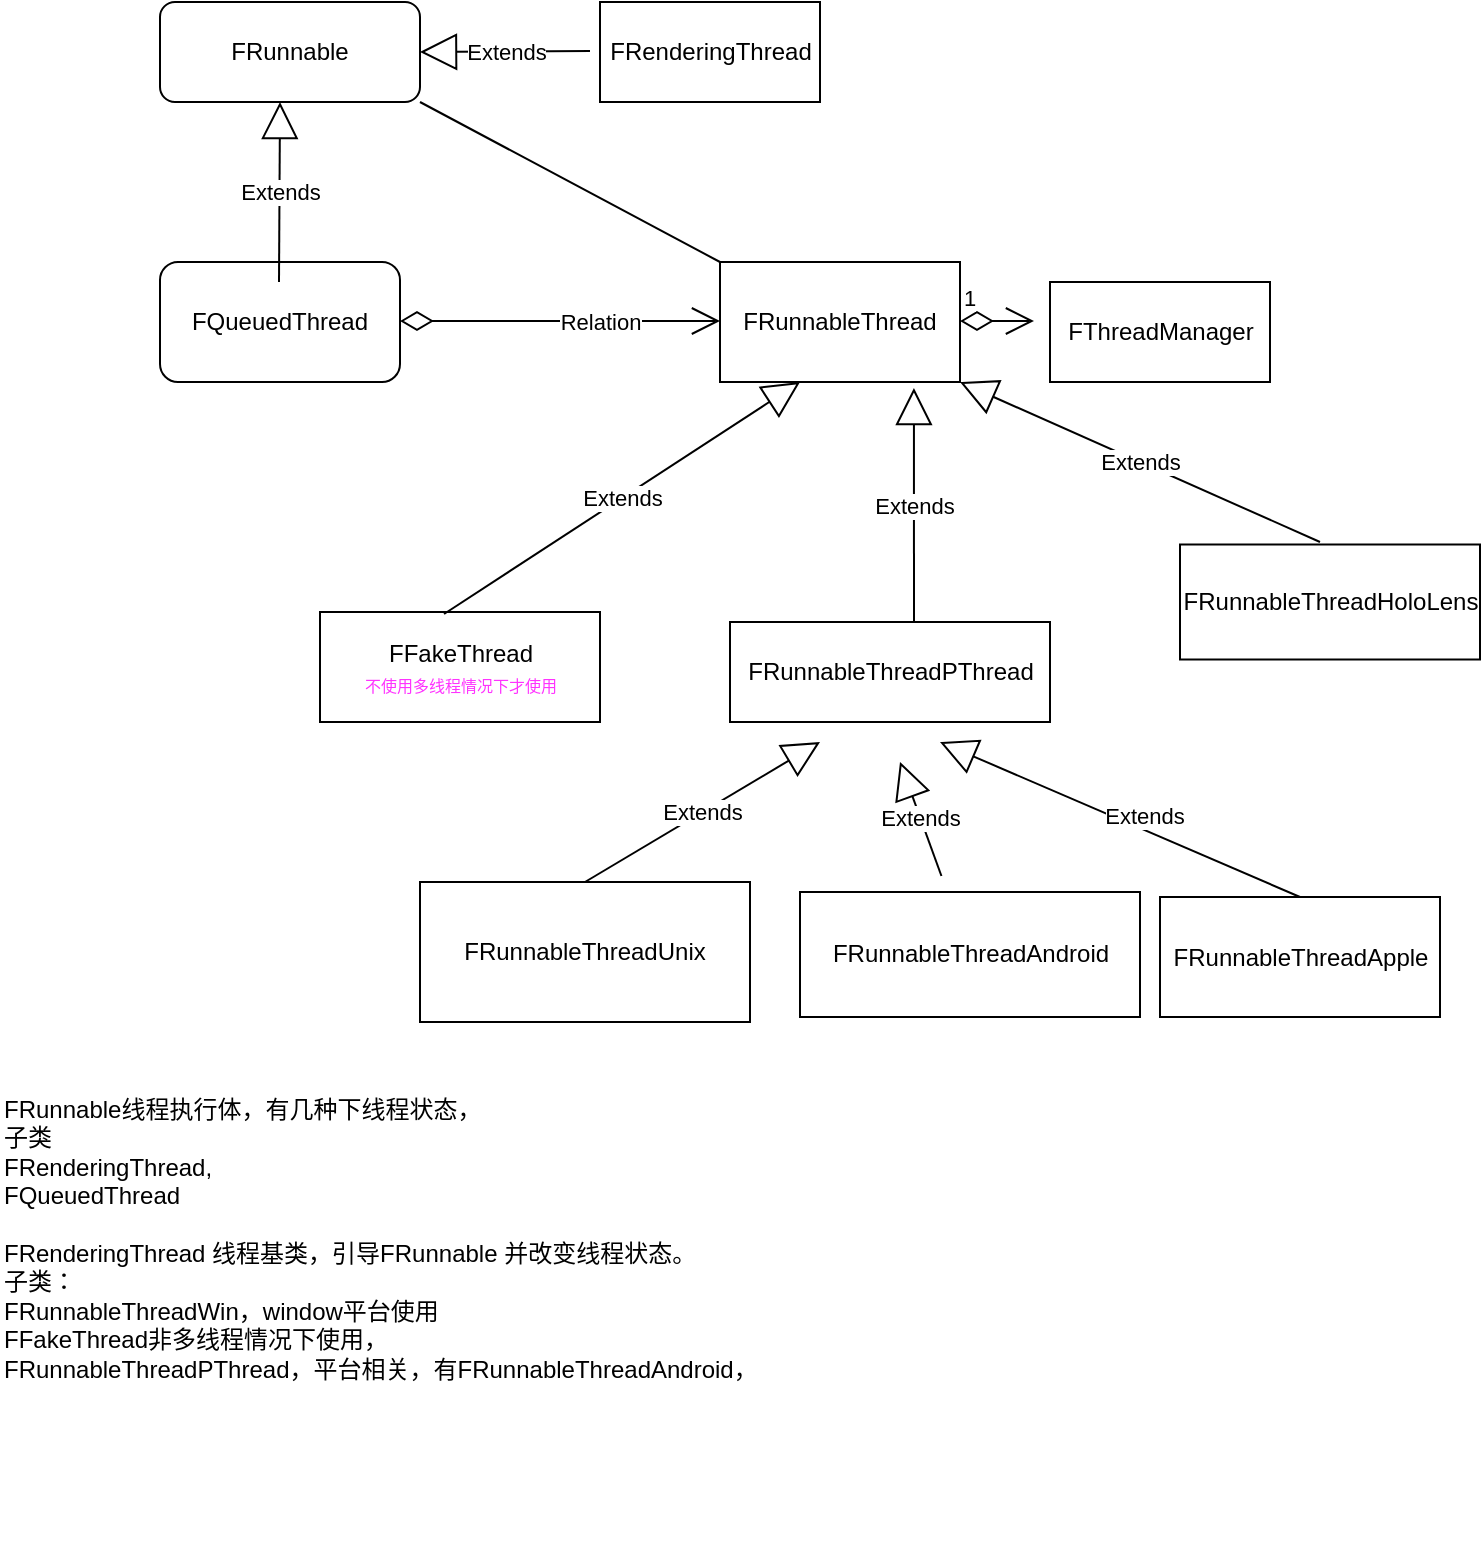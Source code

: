 <mxfile version="15.3.4" type="github">
  <diagram id="5KZ0ZVmHSSi7vN0LWAgk" name="Page-1">
    <mxGraphModel dx="1422" dy="762" grid="1" gridSize="10" guides="1" tooltips="1" connect="1" arrows="1" fold="1" page="1" pageScale="1" pageWidth="850" pageHeight="1100" math="0" shadow="0">
      <root>
        <mxCell id="0" />
        <mxCell id="1" parent="0" />
        <mxCell id="Va2hPkyqXW4dqxcvswAF-1" value="FRunnable" style="rounded=1;whiteSpace=wrap;html=1;hachureGap=4;pointerEvents=0;" parent="1" vertex="1">
          <mxGeometry x="130" y="50" width="130" height="50" as="geometry" />
        </mxCell>
        <mxCell id="Va2hPkyqXW4dqxcvswAF-3" value="FQueuedThread" style="whiteSpace=wrap;html=1;rounded=1;hachureGap=4;" parent="1" vertex="1">
          <mxGeometry x="130" y="180" width="120" height="60" as="geometry" />
        </mxCell>
        <mxCell id="Va2hPkyqXW4dqxcvswAF-14" value="FRunnableThread" style="rounded=0;whiteSpace=wrap;html=1;hachureGap=4;pointerEvents=0;" parent="1" vertex="1">
          <mxGeometry x="410" y="180" width="120" height="60" as="geometry" />
        </mxCell>
        <mxCell id="Va2hPkyqXW4dqxcvswAF-22" value="Relation" style="endArrow=open;html=1;endSize=12;startArrow=diamondThin;startSize=14;startFill=0;edgeStyle=orthogonalEdgeStyle;sourcePerimeterSpacing=8;targetPerimeterSpacing=8;" parent="1" edge="1">
          <mxGeometry x="0.25" relative="1" as="geometry">
            <mxPoint x="250" y="209.5" as="sourcePoint" />
            <mxPoint x="410" y="209.5" as="targetPoint" />
            <mxPoint as="offset" />
          </mxGeometry>
        </mxCell>
        <mxCell id="Va2hPkyqXW4dqxcvswAF-25" value="Extends" style="endArrow=block;endSize=16;endFill=0;html=1;sourcePerimeterSpacing=8;targetPerimeterSpacing=8;" parent="1" edge="1">
          <mxGeometry width="160" relative="1" as="geometry">
            <mxPoint x="189.5" y="190" as="sourcePoint" />
            <mxPoint x="190" y="100" as="targetPoint" />
          </mxGeometry>
        </mxCell>
        <mxCell id="Va2hPkyqXW4dqxcvswAF-27" value="Extends" style="endArrow=block;endSize=16;endFill=0;html=1;sourcePerimeterSpacing=8;targetPerimeterSpacing=8;entryX=1;entryY=0.5;entryDx=0;entryDy=0;" parent="1" target="Va2hPkyqXW4dqxcvswAF-1" edge="1">
          <mxGeometry width="160" relative="1" as="geometry">
            <mxPoint x="345" y="74.5" as="sourcePoint" />
            <mxPoint x="505" y="74.5" as="targetPoint" />
          </mxGeometry>
        </mxCell>
        <mxCell id="Va2hPkyqXW4dqxcvswAF-28" value="FRenderingThread" style="html=1;hachureGap=4;pointerEvents=0;" parent="1" vertex="1">
          <mxGeometry x="350" y="50" width="110" height="50" as="geometry" />
        </mxCell>
        <mxCell id="Va2hPkyqXW4dqxcvswAF-29" value="FRunnable线程执行体，有几种下线程状态，&lt;br&gt;子类&lt;br&gt;FRenderingThread,&lt;br&gt;&lt;span style=&quot;text-align: center&quot;&gt;FQueuedThread&lt;/span&gt;&lt;br&gt;&lt;br&gt;&lt;span style=&quot;text-align: center&quot;&gt;FRenderingThread 线程基类，引导FRunnable 并改变线程状态。&lt;br&gt;子类：&lt;br&gt;FRunnableThreadWin，&lt;/span&gt;&lt;span style=&quot;text-align: center&quot;&gt;window平台使用&lt;/span&gt;&lt;span style=&quot;text-align: center&quot;&gt;&lt;br&gt;&lt;/span&gt;&lt;span style=&quot;text-align: center&quot;&gt;FFakeThread非多线程情况下使用，&lt;br&gt;&lt;/span&gt;&lt;span style=&quot;text-align: center&quot;&gt;FRunnableThreadPThread，平台相关，有&lt;/span&gt;&lt;span style=&quot;text-align: center&quot;&gt;FRunnableThreadAndroid&lt;/span&gt;&lt;span style=&quot;text-align: center&quot;&gt;，&lt;/span&gt;&lt;span style=&quot;text-align: center&quot;&gt;&lt;br&gt;&lt;/span&gt;" style="text;html=1;strokeColor=none;fillColor=none;align=left;verticalAlign=top;whiteSpace=wrap;rounded=0;hachureGap=4;pointerEvents=0;horizontal=1;" parent="1" vertex="1">
          <mxGeometry x="50" y="590" width="460" height="230" as="geometry" />
        </mxCell>
        <mxCell id="Va2hPkyqXW4dqxcvswAF-31" value="" style="endArrow=none;html=1;startSize=14;endSize=14;sourcePerimeterSpacing=8;targetPerimeterSpacing=8;exitX=0;exitY=0;exitDx=0;exitDy=0;" parent="1" source="Va2hPkyqXW4dqxcvswAF-14" edge="1">
          <mxGeometry width="50" height="50" relative="1" as="geometry">
            <mxPoint x="330" y="170" as="sourcePoint" />
            <mxPoint x="260" y="100" as="targetPoint" />
          </mxGeometry>
        </mxCell>
        <mxCell id="pEPiHS6GOgjcZePiM0A9-1" value="1" style="endArrow=open;html=1;endSize=12;startArrow=diamondThin;startSize=14;startFill=0;edgeStyle=orthogonalEdgeStyle;align=left;verticalAlign=bottom;sourcePerimeterSpacing=8;targetPerimeterSpacing=8;" edge="1" parent="1" target="pEPiHS6GOgjcZePiM0A9-2">
          <mxGeometry x="-1" y="3" relative="1" as="geometry">
            <mxPoint x="530" y="209.5" as="sourcePoint" />
            <mxPoint x="630" y="210" as="targetPoint" />
            <Array as="points">
              <mxPoint x="600" y="210" />
              <mxPoint x="600" y="210" />
            </Array>
          </mxGeometry>
        </mxCell>
        <mxCell id="pEPiHS6GOgjcZePiM0A9-2" value="FThreadManager" style="html=1;hachureGap=4;pointerEvents=0;align=center;verticalAlign=middle;" vertex="1" parent="1">
          <mxGeometry x="575" y="190" width="110" height="50" as="geometry" />
        </mxCell>
        <mxCell id="pEPiHS6GOgjcZePiM0A9-3" value="&lt;span&gt;FRunnableThreadUnix&lt;/span&gt;" style="whiteSpace=wrap;html=1;rounded=0;hachureGap=4;" vertex="1" parent="1">
          <mxGeometry x="260" y="490" width="165" height="70" as="geometry" />
        </mxCell>
        <mxCell id="pEPiHS6GOgjcZePiM0A9-6" value="Extends" style="endArrow=block;endSize=16;endFill=0;html=1;sourcePerimeterSpacing=8;targetPerimeterSpacing=8;entryX=0.5;entryY=1;entryDx=0;entryDy=0;exitX=0.5;exitY=0;exitDx=0;exitDy=0;" edge="1" parent="1" source="pEPiHS6GOgjcZePiM0A9-3">
          <mxGeometry width="160" relative="1" as="geometry">
            <mxPoint x="330" y="470" as="sourcePoint" />
            <mxPoint x="460" y="420" as="targetPoint" />
          </mxGeometry>
        </mxCell>
        <mxCell id="pEPiHS6GOgjcZePiM0A9-7" value="FFakeThread&lt;br&gt;&lt;font style=&quot;font-size: 8px&quot; color=&quot;#ff33ff&quot;&gt;不使用多线程情况下才使用&lt;/font&gt;" style="html=1;hachureGap=4;pointerEvents=0;align=center;verticalAlign=middle;" vertex="1" parent="1">
          <mxGeometry x="210" y="355" width="140" height="55" as="geometry" />
        </mxCell>
        <mxCell id="pEPiHS6GOgjcZePiM0A9-8" value="Extends" style="endArrow=block;endSize=16;endFill=0;html=1;sourcePerimeterSpacing=8;targetPerimeterSpacing=8;exitX=0.443;exitY=0.018;exitDx=0;exitDy=0;entryX=0;entryY=1;entryDx=0;entryDy=0;exitPerimeter=0;" edge="1" parent="1" source="pEPiHS6GOgjcZePiM0A9-7">
          <mxGeometry width="160" relative="1" as="geometry">
            <mxPoint x="370" y="322.5" as="sourcePoint" />
            <mxPoint x="450" y="240" as="targetPoint" />
          </mxGeometry>
        </mxCell>
        <mxCell id="pEPiHS6GOgjcZePiM0A9-9" value="FRunnableThreadAndroid" style="html=1;hachureGap=4;pointerEvents=0;align=center;verticalAlign=middle;" vertex="1" parent="1">
          <mxGeometry x="450" y="495" width="170" height="62.5" as="geometry" />
        </mxCell>
        <mxCell id="pEPiHS6GOgjcZePiM0A9-10" value="Extends" style="endArrow=block;endSize=16;endFill=0;html=1;sourcePerimeterSpacing=8;targetPerimeterSpacing=8;" edge="1" parent="1" source="pEPiHS6GOgjcZePiM0A9-9">
          <mxGeometry width="160" relative="1" as="geometry">
            <mxPoint x="640" y="503" as="sourcePoint" />
            <mxPoint x="500" y="430" as="targetPoint" />
          </mxGeometry>
        </mxCell>
        <mxCell id="pEPiHS6GOgjcZePiM0A9-11" value="FRunnableThreadApple" style="html=1;hachureGap=4;pointerEvents=0;align=center;verticalAlign=middle;" vertex="1" parent="1">
          <mxGeometry x="630" y="497.5" width="140" height="60" as="geometry" />
        </mxCell>
        <mxCell id="pEPiHS6GOgjcZePiM0A9-12" value="Extends" style="endArrow=block;endSize=16;endFill=0;html=1;sourcePerimeterSpacing=8;targetPerimeterSpacing=8;exitX=0.5;exitY=0;exitDx=0;exitDy=0;entryX=1;entryY=1;entryDx=0;entryDy=0;" edge="1" parent="1" source="pEPiHS6GOgjcZePiM0A9-11">
          <mxGeometry x="-0.109" y="-6" width="160" relative="1" as="geometry">
            <mxPoint x="790" y="570" as="sourcePoint" />
            <mxPoint x="520" y="420" as="targetPoint" />
            <mxPoint as="offset" />
          </mxGeometry>
        </mxCell>
        <mxCell id="pEPiHS6GOgjcZePiM0A9-15" value="FRunnableThreadPThread" style="html=1;hachureGap=4;pointerEvents=0;align=center;verticalAlign=middle;" vertex="1" parent="1">
          <mxGeometry x="415" y="360" width="160" height="50" as="geometry" />
        </mxCell>
        <mxCell id="pEPiHS6GOgjcZePiM0A9-16" value="Extends" style="endArrow=block;endSize=16;endFill=0;html=1;sourcePerimeterSpacing=8;targetPerimeterSpacing=8;entryX=0.808;entryY=1.05;entryDx=0;entryDy=0;entryPerimeter=0;exitX=0.575;exitY=0;exitDx=0;exitDy=0;exitPerimeter=0;" edge="1" parent="1" source="pEPiHS6GOgjcZePiM0A9-15" target="Va2hPkyqXW4dqxcvswAF-14">
          <mxGeometry width="160" relative="1" as="geometry">
            <mxPoint x="520" y="360" as="sourcePoint" />
            <mxPoint x="680" y="360" as="targetPoint" />
          </mxGeometry>
        </mxCell>
        <mxCell id="pEPiHS6GOgjcZePiM0A9-17" value="FRunnableThreadHoloLens" style="html=1;hachureGap=4;pointerEvents=0;align=center;verticalAlign=middle;" vertex="1" parent="1">
          <mxGeometry x="640" y="321.25" width="150" height="57.5" as="geometry" />
        </mxCell>
        <mxCell id="pEPiHS6GOgjcZePiM0A9-18" value="Extends" style="endArrow=block;endSize=16;endFill=0;html=1;sourcePerimeterSpacing=8;targetPerimeterSpacing=8;entryX=1;entryY=1;entryDx=0;entryDy=0;" edge="1" parent="1" target="Va2hPkyqXW4dqxcvswAF-14">
          <mxGeometry width="160" relative="1" as="geometry">
            <mxPoint x="710" y="320" as="sourcePoint" />
            <mxPoint x="845" y="310" as="targetPoint" />
          </mxGeometry>
        </mxCell>
      </root>
    </mxGraphModel>
  </diagram>
</mxfile>
